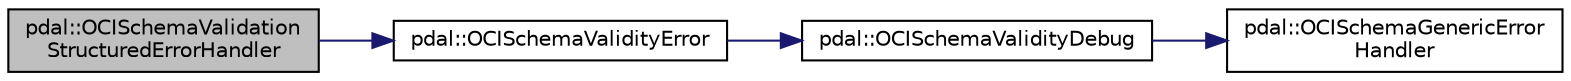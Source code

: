 digraph "pdal::OCISchemaValidationStructuredErrorHandler"
{
  edge [fontname="Helvetica",fontsize="10",labelfontname="Helvetica",labelfontsize="10"];
  node [fontname="Helvetica",fontsize="10",shape=record];
  rankdir="LR";
  Node1 [label="pdal::OCISchemaValidation\lStructuredErrorHandler",height=0.2,width=0.4,color="black", fillcolor="grey75", style="filled", fontcolor="black"];
  Node1 -> Node2 [color="midnightblue",fontsize="10",style="solid",fontname="Helvetica"];
  Node2 [label="pdal::OCISchemaValidityError",height=0.2,width=0.4,color="black", fillcolor="white", style="filled",URL="$namespacepdal.html#ad2f334a7af16b1eb1437212a6374dda5"];
  Node2 -> Node3 [color="midnightblue",fontsize="10",style="solid",fontname="Helvetica"];
  Node3 [label="pdal::OCISchemaValidityDebug",height=0.2,width=0.4,color="black", fillcolor="white", style="filled",URL="$namespacepdal.html#a256b3d6540401a269a0dbb23190b7750"];
  Node3 -> Node4 [color="midnightblue",fontsize="10",style="solid",fontname="Helvetica"];
  Node4 [label="pdal::OCISchemaGenericError\lHandler",height=0.2,width=0.4,color="black", fillcolor="white", style="filled",URL="$namespacepdal.html#a0bffbe8c0eb2abd2e466fa2ca3964026"];
}
